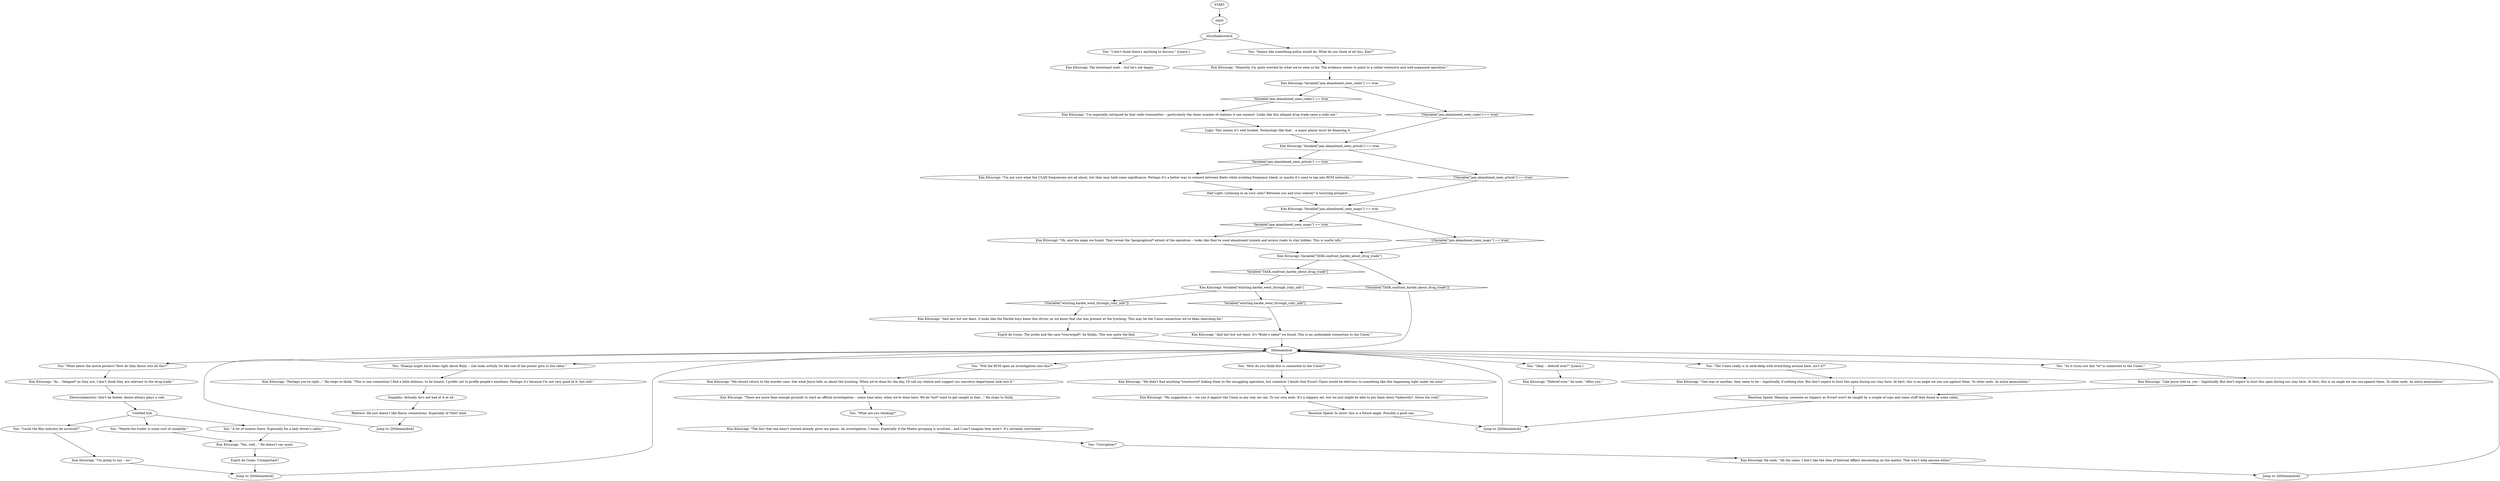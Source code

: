 # KIM SWITCH / LORRY CONCLUSIONS
# A post-lorry-search dialogue with Kim, going over the necessary information and coming to some conclusions.
# ==================================================
digraph G {
	  0 [label="START"];
	  1 [label="input"];
	  2 [label="You: \"A lot of women there. Especially for a lady driver's cabin.\""];
	  3 [label="Kim Kitsuragi: \"We should return to the murder case. See what Joyce tells us about the lynching. When we're done for the day, I'll call my station and suggest our narcotics department look into it.\""];
	  4 [label="Kim Kitsuragi: \"And last but not least, it looks like the Hardie boys knew this driver, as we know that she was present at the lynching. This may be the Union connection we've been searching for.\""];
	  5 [label="Untitled hub"];
	  6 [label="Kim Kitsuragi: \"I'm going to say -- no.\""];
	  7 [label="Kim Kitsuragi: Variable[\"jam.abandoned_seen_article\"] == true"];
	  8 [label="Variable[\"jam.abandoned_seen_article\"] == true", shape=diamond];
	  9 [label="!(Variable[\"jam.abandoned_seen_article\"] == true)", shape=diamond];
	  10 [label="Esprit de Corps: Unimportant?"];
	  11 [label="Kim Kitsuragi: \"We didn't find anything *conclusive* linking them to the smuggling operation, but somehow I doubt that Evrart Claire would be oblivious to something like this happening right under his nose.\""];
	  12 [label="Kim Kitsuragi: \"And last but not least, it's *Ruby's cabin* we found. This is an undeniable connection to the Union.\""];
	  13 [label="Kim Kitsuragi: \"I'm especially intrigued by that radio transmitter -- particularly the sheer number of stations it can connect. Looks like this alleged drug trade casts a wide net.\""];
	  14 [label="You: \"The Union really is in neck-deep with everything around here, isn't it?\""];
	  15 [label="You: \"What about the movie posters? How do they factor into all this?\""];
	  16 [label="Kim Kitsuragi: Variable[\"TASK.confront_hardie_about_drug_trade\"]"];
	  17 [label="Variable[\"TASK.confront_hardie_about_drug_trade\"]", shape=diamond];
	  18 [label="!(Variable[\"TASK.confront_hardie_about_drug_trade\"])", shape=diamond];
	  19 [label="You: \"I don't think there's anything to discuss.\" [Leave.]"];
	  20 [label="You: \"Klaasje might have been right about Ruby -- she looks awfully lot like one of the poster girls in the cabin.\""];
	  21 [label="Esprit de Corps: The probe and the case *converged*, he thinks. This was quite the find."];
	  22 [label="Kim Kitsuragi: \"Honestly, I'm quite worried by what we've seen so far. The evidence seems to point to a rather extensive and well-organized operation.\""];
	  23 [label="Kim Kitsuragi: Variable[\"jam.abandoned_seen_maps\"] == true"];
	  24 [label="Variable[\"jam.abandoned_seen_maps\"] == true", shape=diamond];
	  25 [label="!(Variable[\"jam.abandoned_seen_maps\"] == true)", shape=diamond];
	  26 [label="You: \"Okay -- debrief over?\" [Leave.]"];
	  27 [label="lorryfinaleswitch"];
	  28 [label="You: \"Corruption?\""];
	  29 [label="Kim Kitsuragi: \"Perhaps you're right...\" He stops to think. \"This is one connection I find a little dubious, to be honest. I prefer not to profile people's emotions. Perhaps it's because I'm not very good at it, but still.\""];
	  30 [label="Kim Kitsuragi: \"One way or another, they seem to be -- logistically, if nothing else. But don't expect to bust this open during our stay here. At best, this is an angle we can use against them. To other ends. As extra ammunition.\""];
	  31 [label="Kim Kitsuragi: \"I'm not sure what the ULAN frequencies are all about, but they may hold some significance. Perhaps it's a better way to connect between fleets while avoiding frequency bleed, or maybe it's used to tap into RCM networks...\""];
	  32 [label="Jump to: [littlemainhub]"];
	  33 [label="Rhetoric: He just doesn't like flimsy connections. Especially of *this* kind."];
	  34 [label="Kim Kitsuragi: \"My suggestion is -- we use it against the Union in any way we can. To our own ends. It's a slippery eel, but we just might be able to pin them down *indirectly*. Down the road.\""];
	  35 [label="You: \"Could the film industry be involved?\""];
	  36 [label="Reaction Speed: Meaning: someone as slippery as Evrart won't be caught by a couple of cops and some stuff they found in some cabin."];
	  37 [label="Kim Kitsuragi: \"As... *elegant* as they are, I don't think they are relevant to the drug trade.\""];
	  38 [label="Kim Kitsuragi: Variable[\"jam.abandoned_seen_radio\"] == true"];
	  39 [label="Variable[\"jam.abandoned_seen_radio\"] == true", shape=diamond];
	  40 [label="!(Variable[\"jam.abandoned_seen_radio\"] == true)", shape=diamond];
	  41 [label="You: \"Will the RCM open an investigation into this?\""];
	  42 [label="Half Light: Listening in on your calls? Between you and your station? A worrying prospect..."];
	  43 [label="Kim Kitsuragi: \"There are more than enough grounds to start an official investigation -- some time later, when we're done here. We do *not* want to get caught in that...\" He stops to think."];
	  44 [label="Logic: This means it's well funded. Technology like that... a major player must be financing it."];
	  45 [label="Kim Kitsuragi: \"Yes, well...\" He doesn't say more."];
	  46 [label="Reaction Speed: In short: this is a future angle. Possibly a good one."];
	  47 [label="You: \"Seems like something police would do. What do you think of all this, Kim?\""];
	  48 [label="You: \"So it turns out this *is* is connected to the Union.\""];
	  49 [label="Kim Kitsuragi: \"Like Joyce told us, yes -- logistically. But don't expect to bust this open during our stay here. At best, this is an angle we can use against them. To other ends. As extra ammunition.\""];
	  50 [label="Jump to: [littlemainhub]"];
	  51 [label="Empathy: Actually, he's not bad at it at all."];
	  52 [label="Kim Kitsuragi: Variable[\"whirling.hardie_went_through_ruby_info\"]"];
	  53 [label="Variable[\"whirling.hardie_went_through_ruby_info\"]", shape=diamond];
	  54 [label="!(Variable[\"whirling.hardie_went_through_ruby_info\"])", shape=diamond];
	  55 [label="You: \"How do you think this is connected to the Union?\""];
	  56 [label="Kim Kitsuragi: \"The fact that one hasn't started already gives me pause. An investigation, I mean. Especially if the Madre grouping is involved... and I can't imagine they aren't. It's certainly worrisome.\""];
	  57 [label="Jump to: [littlemainhub]"];
	  58 [label="Kim Kitsuragi: The lieutenant nods -- but he's not happy."];
	  59 [label="Jump to: [littlemainhub]"];
	  60 [label="Kim Kitsuragi: \"Oh, and the maps we found. They reveal the *geographical* extent of the operation -- looks like they've used abandoned tunnels and access roads to stay hidden. This is useful info.\""];
	  61 [label="littlemainhub"];
	  62 [label="You: \"Maybe the trader is some sort of cinephile.\""];
	  63 [label="You: \"What are you thinking?\""];
	  64 [label="Kim Kitsuragi: He nods. \"All the same, I don't like the idea of Internal Affairs descending on the matter. That won't help anyone either.\""];
	  66 [label="Electrochemistry: Don't be fooled, desire always plays a role."];
	  67 [label="Kim Kitsuragi: \"Debrief over,\" he nods. \"After you.\""];
	  0 -> 1
	  1 -> 27
	  2 -> 45
	  3 -> 43
	  4 -> 21
	  5 -> 2
	  5 -> 35
	  5 -> 62
	  6 -> 32
	  7 -> 8
	  7 -> 9
	  8 -> 31
	  9 -> 23
	  10 -> 32
	  11 -> 34
	  12 -> 61
	  13 -> 44
	  14 -> 30
	  15 -> 37
	  16 -> 17
	  16 -> 18
	  17 -> 52
	  18 -> 61
	  19 -> 58
	  20 -> 29
	  21 -> 61
	  22 -> 38
	  23 -> 24
	  23 -> 25
	  24 -> 60
	  25 -> 16
	  26 -> 67
	  27 -> 19
	  27 -> 47
	  28 -> 64
	  29 -> 51
	  30 -> 36
	  31 -> 42
	  32 -> 61
	  33 -> 50
	  34 -> 46
	  35 -> 6
	  36 -> 59
	  37 -> 66
	  38 -> 40
	  38 -> 39
	  39 -> 13
	  40 -> 7
	  41 -> 3
	  42 -> 23
	  43 -> 63
	  44 -> 7
	  45 -> 10
	  46 -> 59
	  47 -> 22
	  48 -> 49
	  49 -> 36
	  50 -> 61
	  51 -> 33
	  52 -> 53
	  52 -> 54
	  53 -> 12
	  54 -> 4
	  55 -> 11
	  56 -> 28
	  57 -> 61
	  59 -> 61
	  60 -> 16
	  61 -> 41
	  61 -> 14
	  61 -> 15
	  61 -> 48
	  61 -> 20
	  61 -> 55
	  61 -> 26
	  62 -> 45
	  63 -> 56
	  64 -> 57
	  66 -> 5
}

